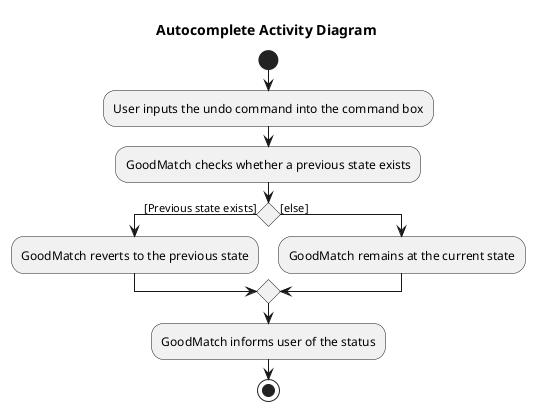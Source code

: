 @startuml
title Autocomplete Activity Diagram

start
:User inputs the undo command into the command box;
:GoodMatch checks whether a previous state exists;
if () then ([Previous state exists])
  :GoodMatch reverts to the previous state;
else ([else])
  :GoodMatch remains at the current state;
endif
:GoodMatch informs user of the status;
stop
@enduml
